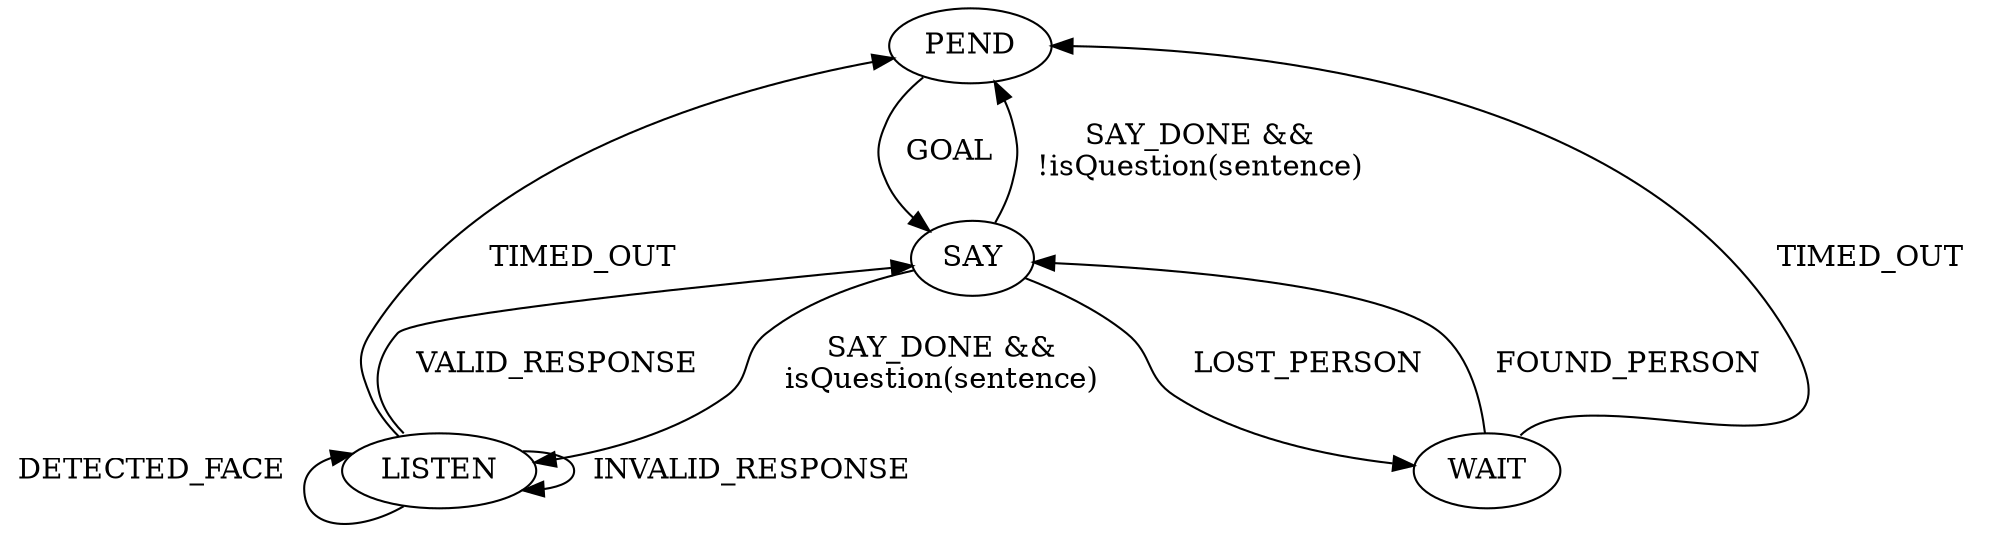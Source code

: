 digraph G {
forcelabels=true
  PEND -> SAY [ label="  GOAL  " ]
  SAY -> LISTEN [ label="  SAY_DONE &&  \n  isQuestion(sentence)  " ]
  SAY -> PEND [ label="  SAY_DONE &&  \n  !isQuestion(sentence)  " ]
  SAY -> WAIT [ label="  LOST_PERSON  " ] 
  LISTEN:nw -> SAY [ label="  VALID_RESPONSE  " ]
  LISTEN -> LISTEN [ label="  INVALID_RESPONSE  " ]
  LISTEN:sw -> LISTEN [ label=" DETECTED_FACE  " ]
  LISTEN -> PEND [ label="  TIMED_OUT  " ]
  WAIT -> SAY [ label="  FOUND_PERSON  " ]
  WAIT:ne -> PEND [ label="  TIMED_OUT  " ]
}
